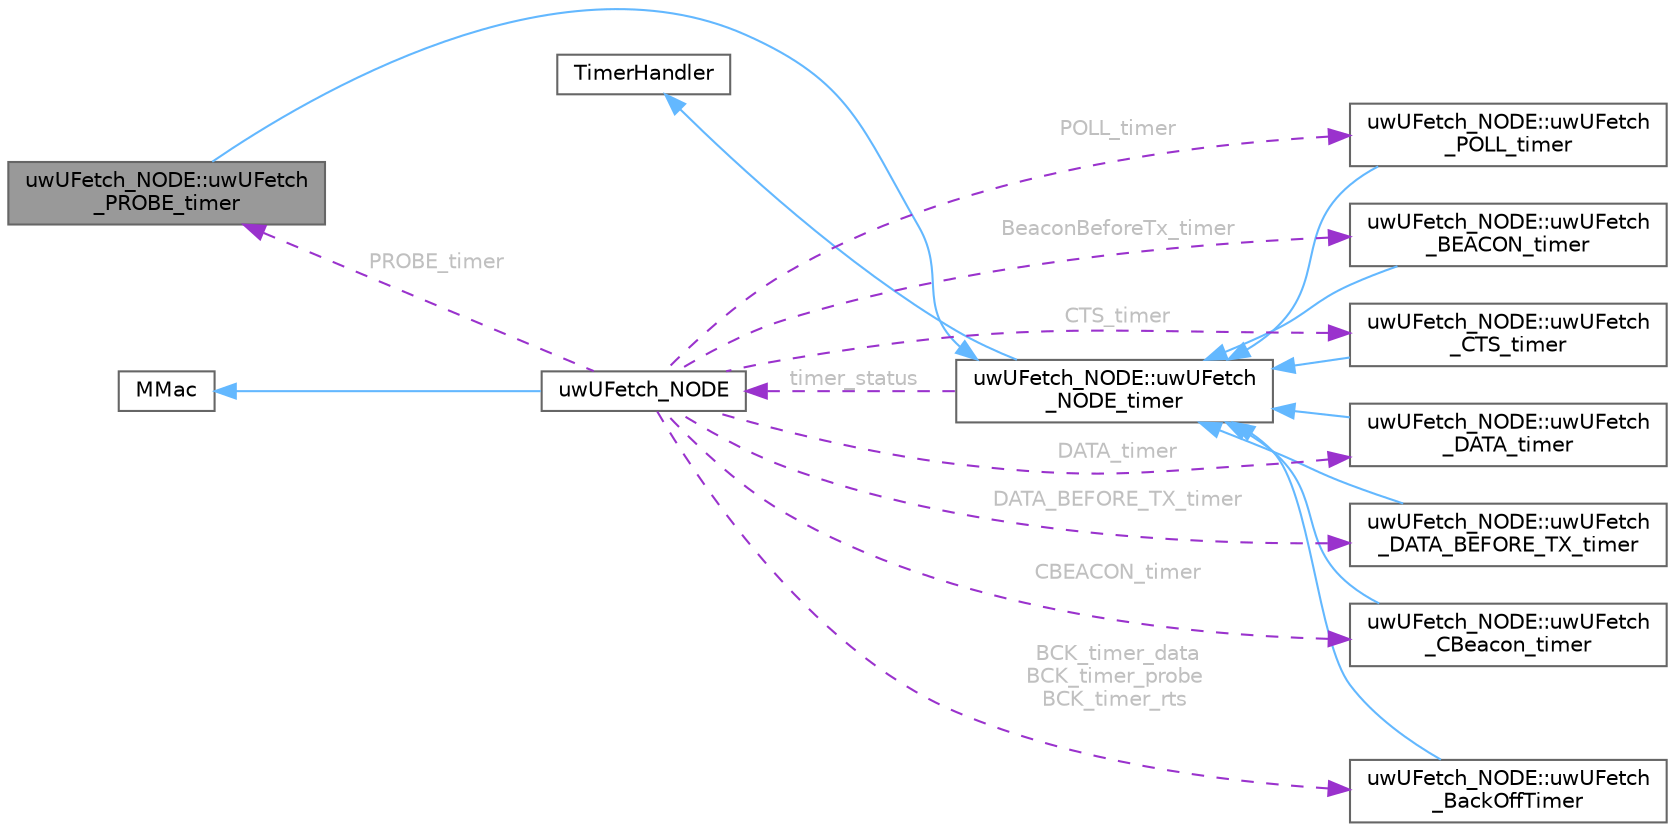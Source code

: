 digraph "uwUFetch_NODE::uwUFetch_PROBE_timer"
{
 // LATEX_PDF_SIZE
  bgcolor="transparent";
  edge [fontname=Helvetica,fontsize=10,labelfontname=Helvetica,labelfontsize=10];
  node [fontname=Helvetica,fontsize=10,shape=box,height=0.2,width=0.4];
  rankdir="LR";
  Node1 [id="Node000001",label="uwUFetch_NODE::uwUFetch\l_PROBE_timer",height=0.2,width=0.4,color="gray40", fillcolor="grey60", style="filled", fontcolor="black",tooltip="Class inherited the method and variable of uwUFetch_NODE_timer that handle the timer of PROBE packets..."];
  Node2 -> Node1 [id="edge1_Node000001_Node000002",dir="back",color="steelblue1",style="solid",tooltip=" "];
  Node2 [id="Node000002",label="uwUFetch_NODE::uwUFetch\l_NODE_timer",height=0.2,width=0.4,color="gray40", fillcolor="white", style="filled",URL="$classuwUFetch__NODE_1_1uwUFetch__NODE__timer.html",tooltip="Class that handle the timers of SN or HN."];
  Node3 -> Node2 [id="edge2_Node000002_Node000003",dir="back",color="steelblue1",style="solid",tooltip=" "];
  Node3 [id="Node000003",label="TimerHandler",height=0.2,width=0.4,color="gray40", fillcolor="white", style="filled",tooltip=" "];
  Node4 -> Node2 [id="edge3_Node000002_Node000004",dir="back",color="darkorchid3",style="dashed",tooltip=" ",label=" timer_status",fontcolor="grey" ];
  Node4 [id="Node000004",label="uwUFetch_NODE",height=0.2,width=0.4,color="gray40", fillcolor="white", style="filled",URL="$classuwUFetch__NODE.html",tooltip=" "];
  Node5 -> Node4 [id="edge4_Node000004_Node000005",dir="back",color="steelblue1",style="solid",tooltip=" "];
  Node5 [id="Node000005",label="MMac",height=0.2,width=0.4,color="gray40", fillcolor="white", style="filled",tooltip=" "];
  Node6 -> Node4 [id="edge5_Node000004_Node000006",dir="back",color="darkorchid3",style="dashed",tooltip=" ",label=" BCK_timer_data\nBCK_timer_probe\nBCK_timer_rts",fontcolor="grey" ];
  Node6 [id="Node000006",label="uwUFetch_NODE::uwUFetch\l_BackOffTimer",height=0.2,width=0.4,color="gray40", fillcolor="white", style="filled",URL="$classuwUFetch__NODE_1_1uwUFetch__BackOffTimer.html",tooltip="Class (inherited from uwUFetch_NODE_Timer) used to handle the time of back-off of the node before tra..."];
  Node2 -> Node6 [id="edge6_Node000006_Node000002",dir="back",color="steelblue1",style="solid",tooltip=" "];
  Node7 -> Node4 [id="edge7_Node000004_Node000007",dir="back",color="darkorchid3",style="dashed",tooltip=" ",label=" POLL_timer",fontcolor="grey" ];
  Node7 [id="Node000007",label="uwUFetch_NODE::uwUFetch\l_POLL_timer",height=0.2,width=0.4,color="gray40", fillcolor="white", style="filled",URL="$classuwUFetch__NODE_1_1uwUFetch__POLL__timer.html",tooltip="Class inherited the method and variable of uwUFetch_NODE_timer that handle the timer of POLL packets."];
  Node2 -> Node7 [id="edge8_Node000007_Node000002",dir="back",color="steelblue1",style="solid",tooltip=" "];
  Node8 -> Node4 [id="edge9_Node000004_Node000008",dir="back",color="darkorchid3",style="dashed",tooltip=" ",label=" DATA_BEFORE_TX_timer",fontcolor="grey" ];
  Node8 [id="Node000008",label="uwUFetch_NODE::uwUFetch\l_DATA_BEFORE_TX_timer",height=0.2,width=0.4,color="gray40", fillcolor="white", style="filled",URL="$classuwUFetch__NODE_1_1uwUFetch__DATA__BEFORE__TX__timer.html",tooltip="Class inherited the method and variable of uwUFetch_NODE_timer that handle the timer of DATA packets."];
  Node2 -> Node8 [id="edge10_Node000008_Node000002",dir="back",color="steelblue1",style="solid",tooltip=" "];
  Node9 -> Node4 [id="edge11_Node000004_Node000009",dir="back",color="darkorchid3",style="dashed",tooltip=" ",label=" CBEACON_timer",fontcolor="grey" ];
  Node9 [id="Node000009",label="uwUFetch_NODE::uwUFetch\l_CBeacon_timer",height=0.2,width=0.4,color="gray40", fillcolor="white", style="filled",URL="$classuwUFetch__NODE_1_1uwUFetch__CBeacon__timer.html",tooltip="Class inherited the method and variable of uwUFetch_NODE_timer that handle the timer of CBEACON packe..."];
  Node2 -> Node9 [id="edge12_Node000009_Node000002",dir="back",color="steelblue1",style="solid",tooltip=" "];
  Node10 -> Node4 [id="edge13_Node000004_Node000010",dir="back",color="darkorchid3",style="dashed",tooltip=" ",label=" BeaconBeforeTx_timer",fontcolor="grey" ];
  Node10 [id="Node000010",label="uwUFetch_NODE::uwUFetch\l_BEACON_timer",height=0.2,width=0.4,color="gray40", fillcolor="white", style="filled",URL="$classuwUFetch__NODE_1_1uwUFetch__BEACON__timer.html",tooltip="Timer associated to the HN."];
  Node2 -> Node10 [id="edge14_Node000010_Node000002",dir="back",color="steelblue1",style="solid",tooltip=" "];
  Node1 -> Node4 [id="edge15_Node000004_Node000001",dir="back",color="darkorchid3",style="dashed",tooltip=" ",label=" PROBE_timer",fontcolor="grey" ];
  Node11 -> Node4 [id="edge16_Node000004_Node000011",dir="back",color="darkorchid3",style="dashed",tooltip=" ",label=" DATA_timer",fontcolor="grey" ];
  Node11 [id="Node000011",label="uwUFetch_NODE::uwUFetch\l_DATA_timer",height=0.2,width=0.4,color="gray40", fillcolor="white", style="filled",URL="$classuwUFetch__NODE_1_1uwUFetch__DATA__timer.html",tooltip="Class inherited the method and variable of uwUFetch_NODE_timer that handle the timer of DATA packets."];
  Node2 -> Node11 [id="edge17_Node000011_Node000002",dir="back",color="steelblue1",style="solid",tooltip=" "];
  Node12 -> Node4 [id="edge18_Node000004_Node000012",dir="back",color="darkorchid3",style="dashed",tooltip=" ",label=" CTS_timer",fontcolor="grey" ];
  Node12 [id="Node000012",label="uwUFetch_NODE::uwUFetch\l_CTS_timer",height=0.2,width=0.4,color="gray40", fillcolor="white", style="filled",URL="$classuwUFetch__NODE_1_1uwUFetch__CTS__timer.html",tooltip="Class inherited the method and variable of uwUFetch_NODE_timer that handle the timer of CTS packets."];
  Node2 -> Node12 [id="edge19_Node000012_Node000002",dir="back",color="steelblue1",style="solid",tooltip=" "];
}
